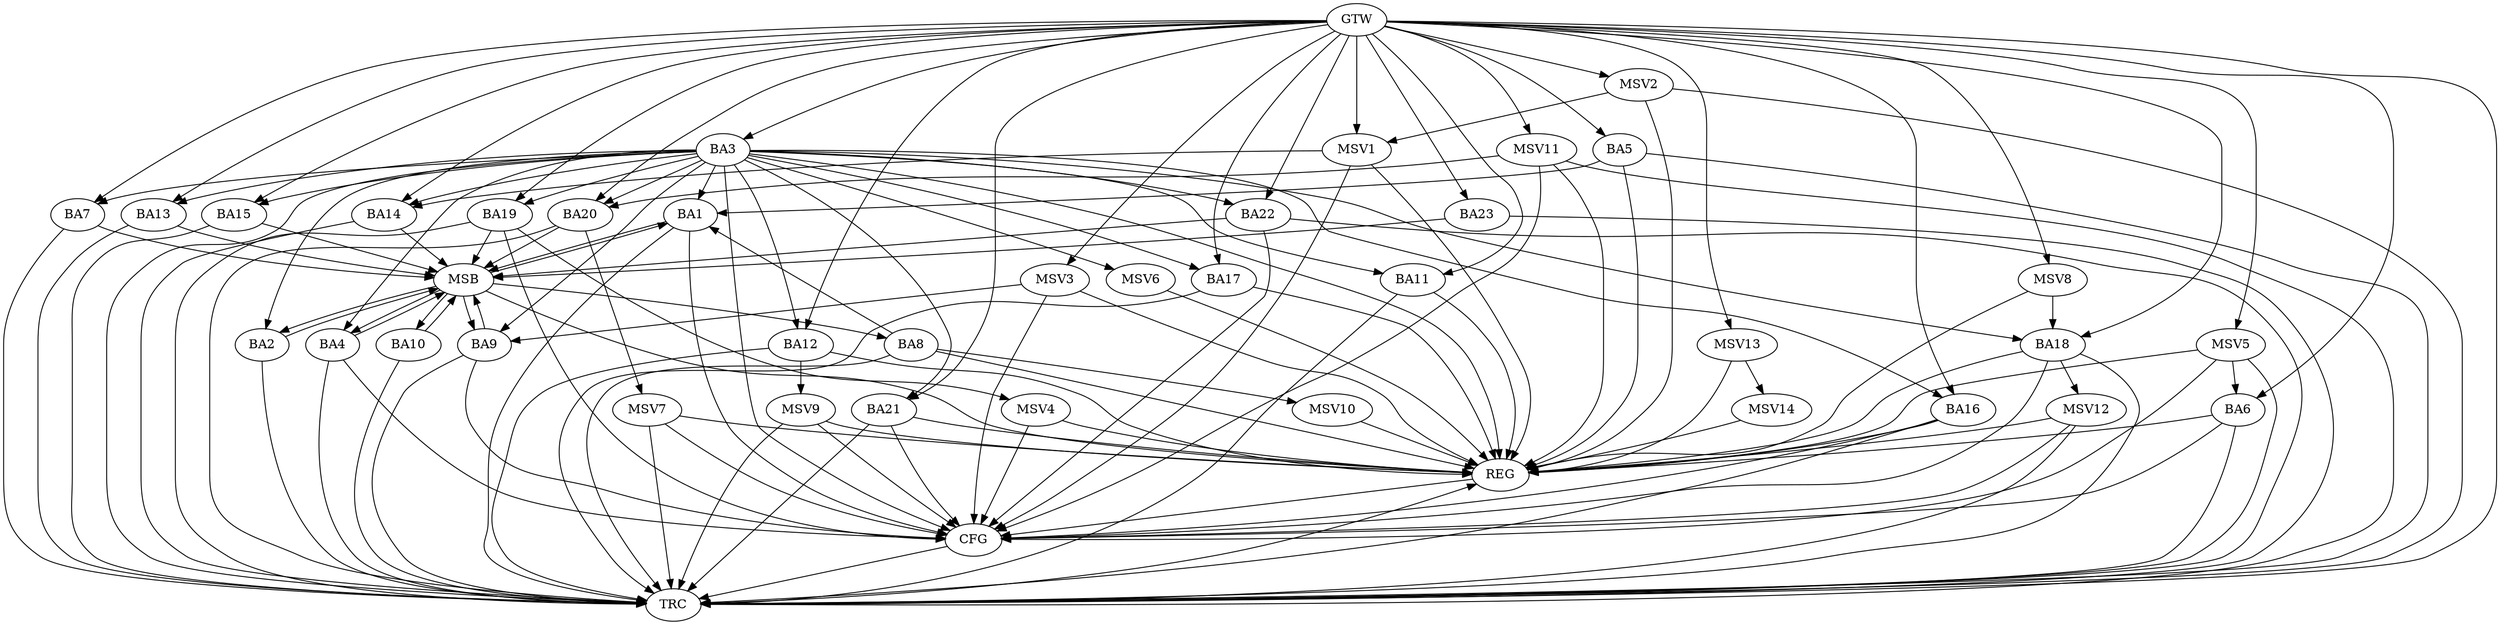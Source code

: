 strict digraph G {
  BA1 [ label="BA1" ];
  BA2 [ label="BA2" ];
  BA3 [ label="BA3" ];
  BA4 [ label="BA4" ];
  BA5 [ label="BA5" ];
  BA6 [ label="BA6" ];
  BA7 [ label="BA7" ];
  BA8 [ label="BA8" ];
  BA9 [ label="BA9" ];
  BA10 [ label="BA10" ];
  BA11 [ label="BA11" ];
  BA12 [ label="BA12" ];
  BA13 [ label="BA13" ];
  BA14 [ label="BA14" ];
  BA15 [ label="BA15" ];
  BA16 [ label="BA16" ];
  BA17 [ label="BA17" ];
  BA18 [ label="BA18" ];
  BA19 [ label="BA19" ];
  BA20 [ label="BA20" ];
  BA21 [ label="BA21" ];
  BA22 [ label="BA22" ];
  BA23 [ label="BA23" ];
  GTW [ label="GTW" ];
  REG [ label="REG" ];
  MSB [ label="MSB" ];
  CFG [ label="CFG" ];
  TRC [ label="TRC" ];
  MSV1 [ label="MSV1" ];
  MSV2 [ label="MSV2" ];
  MSV3 [ label="MSV3" ];
  MSV4 [ label="MSV4" ];
  MSV5 [ label="MSV5" ];
  MSV6 [ label="MSV6" ];
  MSV7 [ label="MSV7" ];
  MSV8 [ label="MSV8" ];
  MSV9 [ label="MSV9" ];
  MSV10 [ label="MSV10" ];
  MSV11 [ label="MSV11" ];
  MSV12 [ label="MSV12" ];
  MSV13 [ label="MSV13" ];
  MSV14 [ label="MSV14" ];
  BA3 -> BA1;
  BA5 -> BA1;
  BA8 -> BA1;
  GTW -> BA3;
  GTW -> BA5;
  GTW -> BA6;
  GTW -> BA7;
  GTW -> BA11;
  GTW -> BA12;
  GTW -> BA13;
  GTW -> BA14;
  GTW -> BA15;
  GTW -> BA16;
  GTW -> BA17;
  GTW -> BA18;
  GTW -> BA19;
  GTW -> BA20;
  GTW -> BA21;
  GTW -> BA22;
  GTW -> BA23;
  BA3 -> REG;
  BA5 -> REG;
  BA6 -> REG;
  BA8 -> REG;
  BA11 -> REG;
  BA12 -> REG;
  BA16 -> REG;
  BA17 -> REG;
  BA18 -> REG;
  BA21 -> REG;
  BA1 -> MSB;
  MSB -> BA2;
  MSB -> REG;
  BA2 -> MSB;
  MSB -> BA1;
  BA4 -> MSB;
  BA7 -> MSB;
  MSB -> BA4;
  BA9 -> MSB;
  BA10 -> MSB;
  BA13 -> MSB;
  MSB -> BA9;
  BA14 -> MSB;
  BA15 -> MSB;
  BA19 -> MSB;
  BA20 -> MSB;
  MSB -> BA8;
  BA22 -> MSB;
  BA23 -> MSB;
  MSB -> BA10;
  BA9 -> CFG;
  BA6 -> CFG;
  BA19 -> CFG;
  BA16 -> CFG;
  BA21 -> CFG;
  BA4 -> CFG;
  BA3 -> CFG;
  BA1 -> CFG;
  BA18 -> CFG;
  BA22 -> CFG;
  REG -> CFG;
  BA1 -> TRC;
  BA2 -> TRC;
  BA3 -> TRC;
  BA4 -> TRC;
  BA5 -> TRC;
  BA6 -> TRC;
  BA7 -> TRC;
  BA8 -> TRC;
  BA9 -> TRC;
  BA10 -> TRC;
  BA11 -> TRC;
  BA12 -> TRC;
  BA13 -> TRC;
  BA14 -> TRC;
  BA15 -> TRC;
  BA16 -> TRC;
  BA17 -> TRC;
  BA18 -> TRC;
  BA19 -> TRC;
  BA20 -> TRC;
  BA21 -> TRC;
  BA22 -> TRC;
  BA23 -> TRC;
  GTW -> TRC;
  CFG -> TRC;
  TRC -> REG;
  BA3 -> BA4;
  BA3 -> BA11;
  BA3 -> BA18;
  BA3 -> BA15;
  BA3 -> BA20;
  BA3 -> BA2;
  BA3 -> BA16;
  BA3 -> BA9;
  BA3 -> BA21;
  BA3 -> BA12;
  BA3 -> BA19;
  BA3 -> BA14;
  BA3 -> BA22;
  BA3 -> BA13;
  BA3 -> BA7;
  BA3 -> BA17;
  MSV1 -> BA14;
  GTW -> MSV1;
  MSV1 -> REG;
  MSV1 -> CFG;
  MSV2 -> MSV1;
  GTW -> MSV2;
  MSV2 -> REG;
  MSV2 -> TRC;
  MSV3 -> BA9;
  GTW -> MSV3;
  MSV3 -> REG;
  MSV3 -> CFG;
  BA19 -> MSV4;
  MSV4 -> REG;
  MSV4 -> CFG;
  MSV5 -> BA6;
  GTW -> MSV5;
  MSV5 -> REG;
  MSV5 -> TRC;
  MSV5 -> CFG;
  BA3 -> MSV6;
  MSV6 -> REG;
  BA20 -> MSV7;
  MSV7 -> REG;
  MSV7 -> TRC;
  MSV7 -> CFG;
  MSV8 -> BA18;
  GTW -> MSV8;
  MSV8 -> REG;
  BA12 -> MSV9;
  MSV9 -> REG;
  MSV9 -> TRC;
  MSV9 -> CFG;
  BA8 -> MSV10;
  MSV10 -> REG;
  MSV11 -> BA20;
  GTW -> MSV11;
  MSV11 -> REG;
  MSV11 -> TRC;
  MSV11 -> CFG;
  BA18 -> MSV12;
  MSV12 -> REG;
  MSV12 -> TRC;
  MSV12 -> CFG;
  GTW -> MSV13;
  MSV13 -> REG;
  MSV13 -> MSV14;
  MSV14 -> REG;
}
